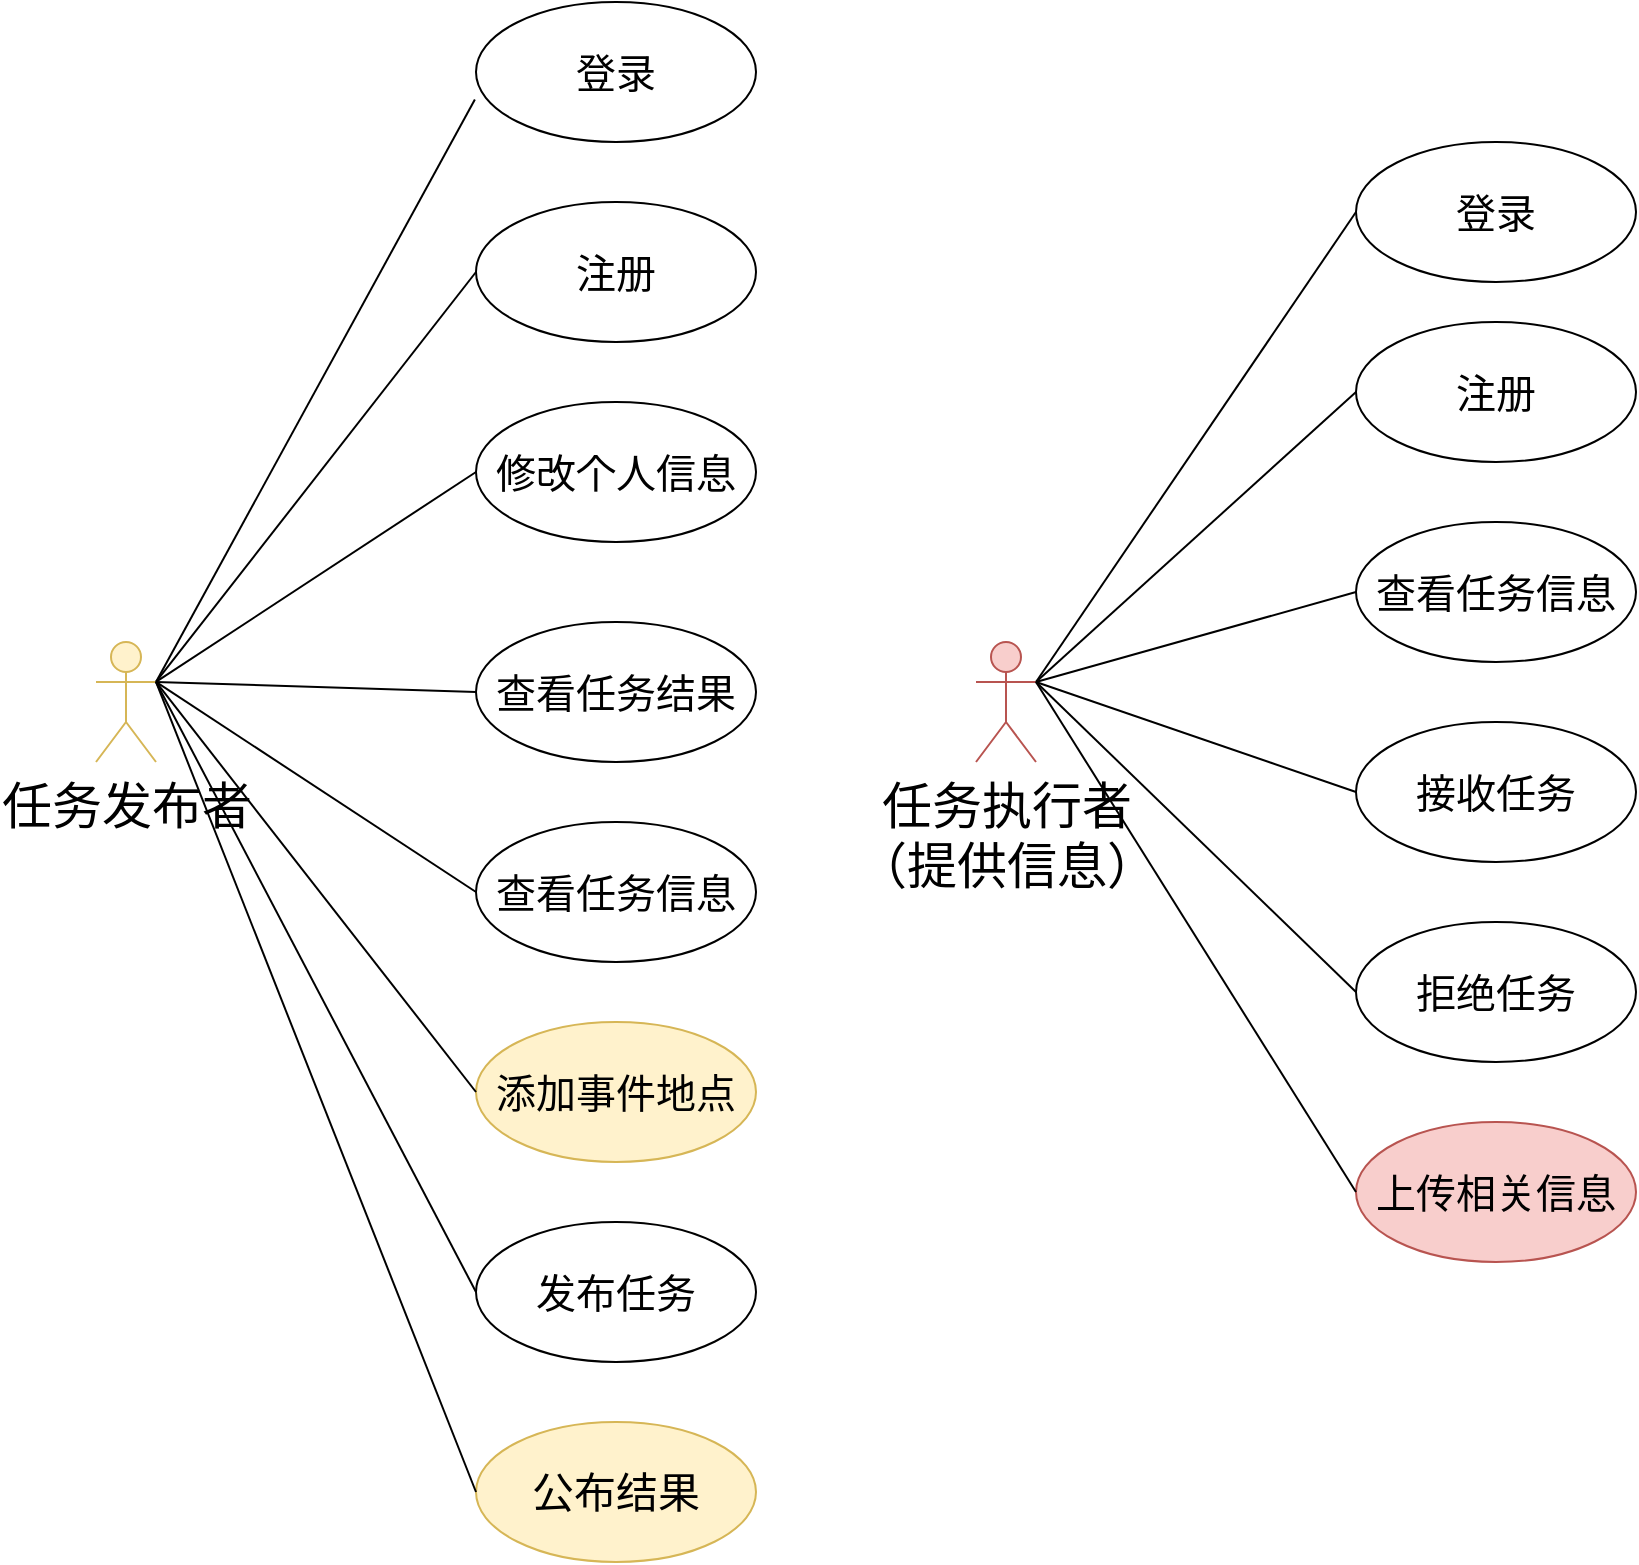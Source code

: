 <mxfile version="22.1.11" type="github">
  <diagram name="第 1 页" id="q8IZRaRzwTVAQOV0xiec">
    <mxGraphModel dx="2080" dy="679" grid="1" gridSize="10" guides="1" tooltips="1" connect="1" arrows="0" fold="1" page="1" pageScale="1" pageWidth="827" pageHeight="1169" math="0" shadow="0">
      <root>
        <mxCell id="0" />
        <mxCell id="1" parent="0" />
        <mxCell id="2GdTtLGjtlX9U82-Q6n6-33" style="rounded=0;orthogonalLoop=1;jettySize=auto;html=1;exitX=1;exitY=0.333;exitDx=0;exitDy=0;exitPerimeter=0;entryX=0;entryY=0.5;entryDx=0;entryDy=0;endArrow=none;endFill=0;" edge="1" parent="1" source="Uy61JrXMBSOCwjgCCLbL-1" target="2GdTtLGjtlX9U82-Q6n6-1">
          <mxGeometry relative="1" as="geometry" />
        </mxCell>
        <mxCell id="Uy61JrXMBSOCwjgCCLbL-1" value="任务执行者&lt;br style=&quot;font-size: 25px;&quot;&gt;（提供信息）" style="shape=umlActor;verticalLabelPosition=bottom;verticalAlign=top;html=1;outlineConnect=0;fillColor=#f8cecc;strokeColor=#b85450;fontSize=25;" parent="1" vertex="1">
          <mxGeometry x="480" y="410" width="30" height="60" as="geometry" />
        </mxCell>
        <mxCell id="2GdTtLGjtlX9U82-Q6n6-1" value="登录" style="ellipse;whiteSpace=wrap;html=1;fontSize=20;" vertex="1" parent="1">
          <mxGeometry x="670" y="160" width="140" height="70" as="geometry" />
        </mxCell>
        <mxCell id="2GdTtLGjtlX9U82-Q6n6-2" value="注册" style="ellipse;whiteSpace=wrap;html=1;fontSize=20;" vertex="1" parent="1">
          <mxGeometry x="670" y="250" width="140" height="70" as="geometry" />
        </mxCell>
        <mxCell id="2GdTtLGjtlX9U82-Q6n6-3" value="查看任务信息" style="ellipse;whiteSpace=wrap;html=1;fontSize=20;" vertex="1" parent="1">
          <mxGeometry x="670" y="350" width="140" height="70" as="geometry" />
        </mxCell>
        <mxCell id="2GdTtLGjtlX9U82-Q6n6-4" value="接收任务" style="ellipse;whiteSpace=wrap;html=1;fontSize=20;" vertex="1" parent="1">
          <mxGeometry x="670" y="450" width="140" height="70" as="geometry" />
        </mxCell>
        <mxCell id="2GdTtLGjtlX9U82-Q6n6-5" value="拒绝任务" style="ellipse;whiteSpace=wrap;html=1;fontSize=20;" vertex="1" parent="1">
          <mxGeometry x="670" y="550" width="140" height="70" as="geometry" />
        </mxCell>
        <mxCell id="2GdTtLGjtlX9U82-Q6n6-8" value="上传相关信息" style="ellipse;whiteSpace=wrap;html=1;fillColor=#f8cecc;strokeColor=#b85450;fontSize=20;" vertex="1" parent="1">
          <mxGeometry x="670" y="650" width="140" height="70" as="geometry" />
        </mxCell>
        <mxCell id="2GdTtLGjtlX9U82-Q6n6-26" style="rounded=0;orthogonalLoop=1;jettySize=auto;html=1;exitX=1;exitY=0.333;exitDx=0;exitDy=0;exitPerimeter=0;endArrow=none;endFill=0;entryX=0;entryY=0.5;entryDx=0;entryDy=0;" edge="1" parent="1" source="2GdTtLGjtlX9U82-Q6n6-9" target="2GdTtLGjtlX9U82-Q6n6-13">
          <mxGeometry relative="1" as="geometry" />
        </mxCell>
        <mxCell id="2GdTtLGjtlX9U82-Q6n6-9" value="任务发布者" style="shape=umlActor;verticalLabelPosition=bottom;verticalAlign=top;html=1;fillColor=#fff2cc;strokeColor=#d6b656;fontSize=25;" vertex="1" parent="1">
          <mxGeometry x="40" y="410" width="30" height="60" as="geometry" />
        </mxCell>
        <mxCell id="2GdTtLGjtlX9U82-Q6n6-10" value="登录" style="ellipse;whiteSpace=wrap;html=1;fontSize=20;" vertex="1" parent="1">
          <mxGeometry x="230" y="90" width="140" height="70" as="geometry" />
        </mxCell>
        <mxCell id="2GdTtLGjtlX9U82-Q6n6-13" value="注册" style="ellipse;whiteSpace=wrap;html=1;fontSize=20;" vertex="1" parent="1">
          <mxGeometry x="230" y="190" width="140" height="70" as="geometry" />
        </mxCell>
        <mxCell id="2GdTtLGjtlX9U82-Q6n6-15" value="修改个人信息" style="ellipse;whiteSpace=wrap;html=1;fontSize=20;" vertex="1" parent="1">
          <mxGeometry x="230" y="290" width="140" height="70" as="geometry" />
        </mxCell>
        <mxCell id="2GdTtLGjtlX9U82-Q6n6-16" value="查看任务结果" style="ellipse;whiteSpace=wrap;html=1;fontSize=20;" vertex="1" parent="1">
          <mxGeometry x="230" y="400" width="140" height="70" as="geometry" />
        </mxCell>
        <mxCell id="2GdTtLGjtlX9U82-Q6n6-17" value="查看任务信息" style="ellipse;whiteSpace=wrap;html=1;fontSize=20;" vertex="1" parent="1">
          <mxGeometry x="230" y="500" width="140" height="70" as="geometry" />
        </mxCell>
        <mxCell id="2GdTtLGjtlX9U82-Q6n6-19" value="发布任务" style="ellipse;whiteSpace=wrap;html=1;fontSize=20;" vertex="1" parent="1">
          <mxGeometry x="230" y="700" width="140" height="70" as="geometry" />
        </mxCell>
        <mxCell id="2GdTtLGjtlX9U82-Q6n6-20" value="公布结果" style="ellipse;whiteSpace=wrap;html=1;fontSize=21;fillColor=#fff2cc;strokeColor=#d6b656;" vertex="1" parent="1">
          <mxGeometry x="230" y="800" width="140" height="70" as="geometry" />
        </mxCell>
        <mxCell id="2GdTtLGjtlX9U82-Q6n6-21" value="添加事件地点" style="ellipse;whiteSpace=wrap;html=1;fillColor=#fff2cc;strokeColor=#d6b656;fontSize=20;" vertex="1" parent="1">
          <mxGeometry x="230" y="600" width="140" height="70" as="geometry" />
        </mxCell>
        <mxCell id="2GdTtLGjtlX9U82-Q6n6-22" style="rounded=0;orthogonalLoop=1;jettySize=auto;html=1;entryX=-0.004;entryY=0.697;entryDx=0;entryDy=0;entryPerimeter=0;endArrow=none;endFill=0;exitX=1;exitY=0.333;exitDx=0;exitDy=0;exitPerimeter=0;" edge="1" parent="1" source="2GdTtLGjtlX9U82-Q6n6-9" target="2GdTtLGjtlX9U82-Q6n6-10">
          <mxGeometry relative="1" as="geometry" />
        </mxCell>
        <mxCell id="2GdTtLGjtlX9U82-Q6n6-27" style="rounded=0;orthogonalLoop=1;jettySize=auto;html=1;exitX=1;exitY=0.333;exitDx=0;exitDy=0;exitPerimeter=0;endArrow=none;endFill=0;entryX=0;entryY=0.5;entryDx=0;entryDy=0;" edge="1" parent="1" source="2GdTtLGjtlX9U82-Q6n6-9" target="2GdTtLGjtlX9U82-Q6n6-17">
          <mxGeometry relative="1" as="geometry">
            <mxPoint x="140" y="230" as="sourcePoint" />
            <mxPoint x="243" y="245" as="targetPoint" />
          </mxGeometry>
        </mxCell>
        <mxCell id="2GdTtLGjtlX9U82-Q6n6-28" style="rounded=0;orthogonalLoop=1;jettySize=auto;html=1;exitX=1;exitY=0.333;exitDx=0;exitDy=0;exitPerimeter=0;endArrow=none;endFill=0;entryX=0;entryY=0.5;entryDx=0;entryDy=0;" edge="1" parent="1" source="2GdTtLGjtlX9U82-Q6n6-9" target="2GdTtLGjtlX9U82-Q6n6-16">
          <mxGeometry relative="1" as="geometry">
            <mxPoint x="150" y="240" as="sourcePoint" />
            <mxPoint x="253" y="255" as="targetPoint" />
          </mxGeometry>
        </mxCell>
        <mxCell id="2GdTtLGjtlX9U82-Q6n6-29" style="rounded=0;orthogonalLoop=1;jettySize=auto;html=1;exitX=1;exitY=0.333;exitDx=0;exitDy=0;exitPerimeter=0;endArrow=none;endFill=0;entryX=0;entryY=0.5;entryDx=0;entryDy=0;" edge="1" parent="1" source="2GdTtLGjtlX9U82-Q6n6-9" target="2GdTtLGjtlX9U82-Q6n6-15">
          <mxGeometry relative="1" as="geometry">
            <mxPoint x="160" y="250" as="sourcePoint" />
            <mxPoint x="263" y="265" as="targetPoint" />
          </mxGeometry>
        </mxCell>
        <mxCell id="2GdTtLGjtlX9U82-Q6n6-30" style="rounded=0;orthogonalLoop=1;jettySize=auto;html=1;exitX=1;exitY=0.333;exitDx=0;exitDy=0;exitPerimeter=0;endArrow=none;endFill=0;entryX=0;entryY=0.5;entryDx=0;entryDy=0;" edge="1" parent="1" source="2GdTtLGjtlX9U82-Q6n6-9" target="2GdTtLGjtlX9U82-Q6n6-21">
          <mxGeometry relative="1" as="geometry">
            <mxPoint x="140" y="230" as="sourcePoint" />
            <mxPoint x="240" y="605" as="targetPoint" />
          </mxGeometry>
        </mxCell>
        <mxCell id="2GdTtLGjtlX9U82-Q6n6-31" style="rounded=0;orthogonalLoop=1;jettySize=auto;html=1;exitX=1;exitY=0.333;exitDx=0;exitDy=0;exitPerimeter=0;endArrow=none;endFill=0;entryX=0;entryY=0.5;entryDx=0;entryDy=0;" edge="1" parent="1" source="2GdTtLGjtlX9U82-Q6n6-9" target="2GdTtLGjtlX9U82-Q6n6-19">
          <mxGeometry relative="1" as="geometry">
            <mxPoint x="140" y="230" as="sourcePoint" />
            <mxPoint x="240" y="715" as="targetPoint" />
          </mxGeometry>
        </mxCell>
        <mxCell id="2GdTtLGjtlX9U82-Q6n6-32" style="rounded=0;orthogonalLoop=1;jettySize=auto;html=1;exitX=1;exitY=0.333;exitDx=0;exitDy=0;exitPerimeter=0;endArrow=none;endFill=0;entryX=0;entryY=0.5;entryDx=0;entryDy=0;" edge="1" parent="1" source="2GdTtLGjtlX9U82-Q6n6-9" target="2GdTtLGjtlX9U82-Q6n6-20">
          <mxGeometry relative="1" as="geometry">
            <mxPoint x="140" y="230" as="sourcePoint" />
            <mxPoint x="240" y="835" as="targetPoint" />
          </mxGeometry>
        </mxCell>
        <mxCell id="2GdTtLGjtlX9U82-Q6n6-34" style="rounded=0;orthogonalLoop=1;jettySize=auto;html=1;exitX=1;exitY=0.333;exitDx=0;exitDy=0;exitPerimeter=0;entryX=0;entryY=0.5;entryDx=0;entryDy=0;endArrow=none;endFill=0;" edge="1" parent="1" source="Uy61JrXMBSOCwjgCCLbL-1" target="2GdTtLGjtlX9U82-Q6n6-2">
          <mxGeometry relative="1" as="geometry">
            <mxPoint x="520" y="460" as="sourcePoint" />
            <mxPoint x="680" y="205" as="targetPoint" />
          </mxGeometry>
        </mxCell>
        <mxCell id="2GdTtLGjtlX9U82-Q6n6-35" style="rounded=0;orthogonalLoop=1;jettySize=auto;html=1;entryX=0;entryY=0.5;entryDx=0;entryDy=0;endArrow=none;endFill=0;exitX=1;exitY=0.333;exitDx=0;exitDy=0;exitPerimeter=0;" edge="1" parent="1" source="Uy61JrXMBSOCwjgCCLbL-1" target="2GdTtLGjtlX9U82-Q6n6-3">
          <mxGeometry relative="1" as="geometry">
            <mxPoint x="510" y="450" as="sourcePoint" />
            <mxPoint x="680" y="295" as="targetPoint" />
          </mxGeometry>
        </mxCell>
        <mxCell id="2GdTtLGjtlX9U82-Q6n6-36" style="rounded=0;orthogonalLoop=1;jettySize=auto;html=1;entryX=0;entryY=0.5;entryDx=0;entryDy=0;endArrow=none;endFill=0;exitX=1;exitY=0.333;exitDx=0;exitDy=0;exitPerimeter=0;" edge="1" parent="1" source="Uy61JrXMBSOCwjgCCLbL-1" target="2GdTtLGjtlX9U82-Q6n6-4">
          <mxGeometry relative="1" as="geometry">
            <mxPoint x="520" y="460" as="sourcePoint" />
            <mxPoint x="680" y="395" as="targetPoint" />
          </mxGeometry>
        </mxCell>
        <mxCell id="2GdTtLGjtlX9U82-Q6n6-37" style="rounded=0;orthogonalLoop=1;jettySize=auto;html=1;entryX=0;entryY=0.5;entryDx=0;entryDy=0;endArrow=none;endFill=0;exitX=1;exitY=0.333;exitDx=0;exitDy=0;exitPerimeter=0;" edge="1" parent="1" source="Uy61JrXMBSOCwjgCCLbL-1" target="2GdTtLGjtlX9U82-Q6n6-5">
          <mxGeometry relative="1" as="geometry">
            <mxPoint x="520" y="460" as="sourcePoint" />
            <mxPoint x="680" y="495" as="targetPoint" />
          </mxGeometry>
        </mxCell>
        <mxCell id="2GdTtLGjtlX9U82-Q6n6-38" style="rounded=0;orthogonalLoop=1;jettySize=auto;html=1;entryX=0;entryY=0.5;entryDx=0;entryDy=0;endArrow=none;endFill=0;exitX=1;exitY=0.333;exitDx=0;exitDy=0;exitPerimeter=0;" edge="1" parent="1" source="Uy61JrXMBSOCwjgCCLbL-1" target="2GdTtLGjtlX9U82-Q6n6-8">
          <mxGeometry relative="1" as="geometry">
            <mxPoint x="520" y="460" as="sourcePoint" />
            <mxPoint x="680" y="595" as="targetPoint" />
          </mxGeometry>
        </mxCell>
      </root>
    </mxGraphModel>
  </diagram>
</mxfile>
